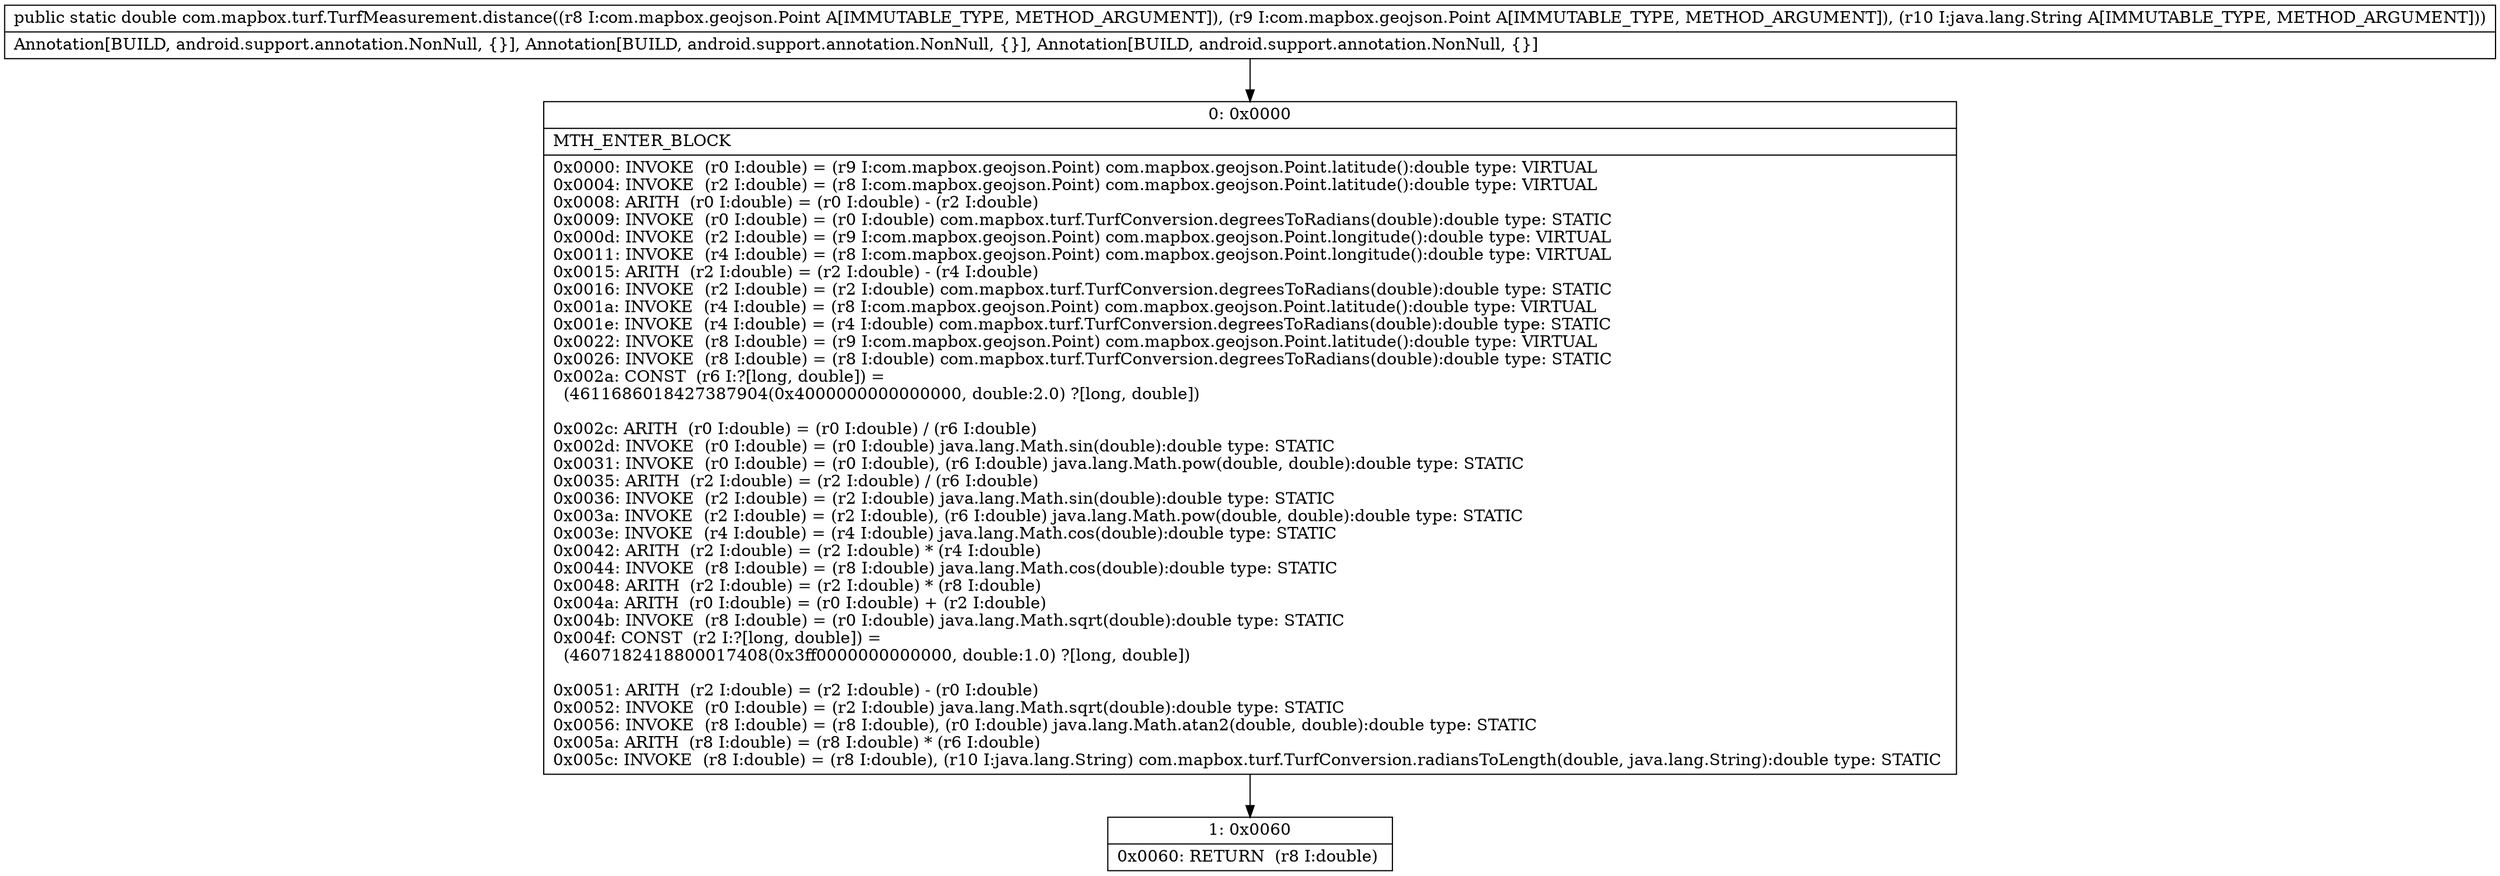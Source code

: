 digraph "CFG forcom.mapbox.turf.TurfMeasurement.distance(Lcom\/mapbox\/geojson\/Point;Lcom\/mapbox\/geojson\/Point;Ljava\/lang\/String;)D" {
Node_0 [shape=record,label="{0\:\ 0x0000|MTH_ENTER_BLOCK\l|0x0000: INVOKE  (r0 I:double) = (r9 I:com.mapbox.geojson.Point) com.mapbox.geojson.Point.latitude():double type: VIRTUAL \l0x0004: INVOKE  (r2 I:double) = (r8 I:com.mapbox.geojson.Point) com.mapbox.geojson.Point.latitude():double type: VIRTUAL \l0x0008: ARITH  (r0 I:double) = (r0 I:double) \- (r2 I:double) \l0x0009: INVOKE  (r0 I:double) = (r0 I:double) com.mapbox.turf.TurfConversion.degreesToRadians(double):double type: STATIC \l0x000d: INVOKE  (r2 I:double) = (r9 I:com.mapbox.geojson.Point) com.mapbox.geojson.Point.longitude():double type: VIRTUAL \l0x0011: INVOKE  (r4 I:double) = (r8 I:com.mapbox.geojson.Point) com.mapbox.geojson.Point.longitude():double type: VIRTUAL \l0x0015: ARITH  (r2 I:double) = (r2 I:double) \- (r4 I:double) \l0x0016: INVOKE  (r2 I:double) = (r2 I:double) com.mapbox.turf.TurfConversion.degreesToRadians(double):double type: STATIC \l0x001a: INVOKE  (r4 I:double) = (r8 I:com.mapbox.geojson.Point) com.mapbox.geojson.Point.latitude():double type: VIRTUAL \l0x001e: INVOKE  (r4 I:double) = (r4 I:double) com.mapbox.turf.TurfConversion.degreesToRadians(double):double type: STATIC \l0x0022: INVOKE  (r8 I:double) = (r9 I:com.mapbox.geojson.Point) com.mapbox.geojson.Point.latitude():double type: VIRTUAL \l0x0026: INVOKE  (r8 I:double) = (r8 I:double) com.mapbox.turf.TurfConversion.degreesToRadians(double):double type: STATIC \l0x002a: CONST  (r6 I:?[long, double]) = \l  (4611686018427387904(0x4000000000000000, double:2.0) ?[long, double])\l \l0x002c: ARITH  (r0 I:double) = (r0 I:double) \/ (r6 I:double) \l0x002d: INVOKE  (r0 I:double) = (r0 I:double) java.lang.Math.sin(double):double type: STATIC \l0x0031: INVOKE  (r0 I:double) = (r0 I:double), (r6 I:double) java.lang.Math.pow(double, double):double type: STATIC \l0x0035: ARITH  (r2 I:double) = (r2 I:double) \/ (r6 I:double) \l0x0036: INVOKE  (r2 I:double) = (r2 I:double) java.lang.Math.sin(double):double type: STATIC \l0x003a: INVOKE  (r2 I:double) = (r2 I:double), (r6 I:double) java.lang.Math.pow(double, double):double type: STATIC \l0x003e: INVOKE  (r4 I:double) = (r4 I:double) java.lang.Math.cos(double):double type: STATIC \l0x0042: ARITH  (r2 I:double) = (r2 I:double) * (r4 I:double) \l0x0044: INVOKE  (r8 I:double) = (r8 I:double) java.lang.Math.cos(double):double type: STATIC \l0x0048: ARITH  (r2 I:double) = (r2 I:double) * (r8 I:double) \l0x004a: ARITH  (r0 I:double) = (r0 I:double) + (r2 I:double) \l0x004b: INVOKE  (r8 I:double) = (r0 I:double) java.lang.Math.sqrt(double):double type: STATIC \l0x004f: CONST  (r2 I:?[long, double]) = \l  (4607182418800017408(0x3ff0000000000000, double:1.0) ?[long, double])\l \l0x0051: ARITH  (r2 I:double) = (r2 I:double) \- (r0 I:double) \l0x0052: INVOKE  (r0 I:double) = (r2 I:double) java.lang.Math.sqrt(double):double type: STATIC \l0x0056: INVOKE  (r8 I:double) = (r8 I:double), (r0 I:double) java.lang.Math.atan2(double, double):double type: STATIC \l0x005a: ARITH  (r8 I:double) = (r8 I:double) * (r6 I:double) \l0x005c: INVOKE  (r8 I:double) = (r8 I:double), (r10 I:java.lang.String) com.mapbox.turf.TurfConversion.radiansToLength(double, java.lang.String):double type: STATIC \l}"];
Node_1 [shape=record,label="{1\:\ 0x0060|0x0060: RETURN  (r8 I:double) \l}"];
MethodNode[shape=record,label="{public static double com.mapbox.turf.TurfMeasurement.distance((r8 I:com.mapbox.geojson.Point A[IMMUTABLE_TYPE, METHOD_ARGUMENT]), (r9 I:com.mapbox.geojson.Point A[IMMUTABLE_TYPE, METHOD_ARGUMENT]), (r10 I:java.lang.String A[IMMUTABLE_TYPE, METHOD_ARGUMENT]))  | Annotation[BUILD, android.support.annotation.NonNull, \{\}], Annotation[BUILD, android.support.annotation.NonNull, \{\}], Annotation[BUILD, android.support.annotation.NonNull, \{\}]\l}"];
MethodNode -> Node_0;
Node_0 -> Node_1;
}

